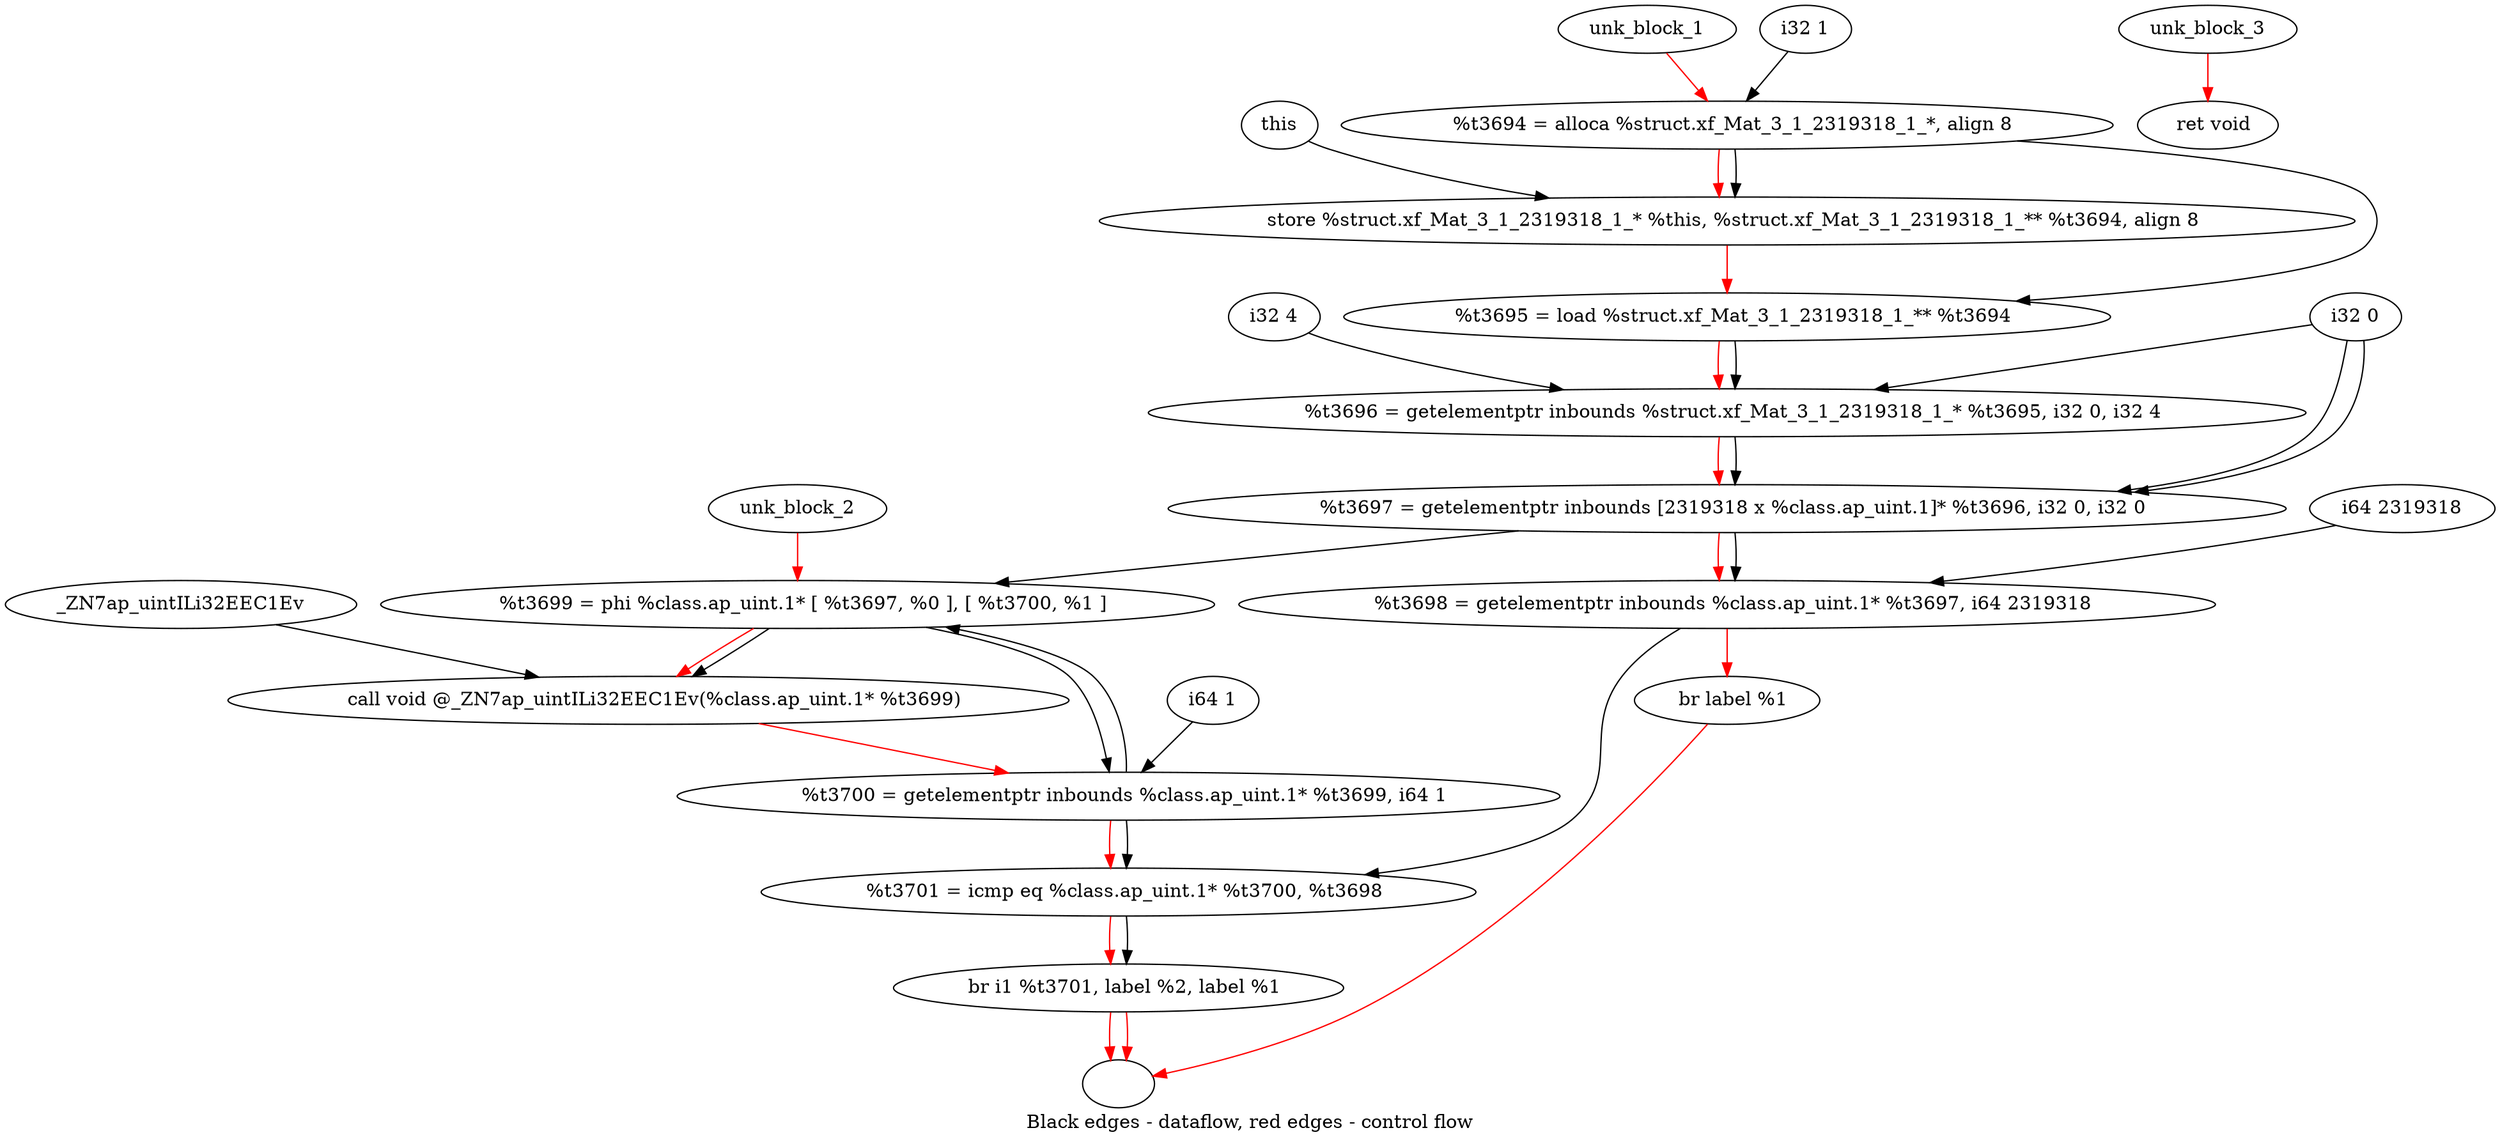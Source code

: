 digraph G {
compound=true
label="Black edges - dataflow, red edges - control flow"
"t3694" [label="  %t3694 = alloca %struct.xf_Mat_3_1_2319318_1_*, align 8"]
"_1" [label="  store %struct.xf_Mat_3_1_2319318_1_* %this, %struct.xf_Mat_3_1_2319318_1_** %t3694, align 8"]
"t3695" [label="  %t3695 = load %struct.xf_Mat_3_1_2319318_1_** %t3694"]
"t3696" [label="  %t3696 = getelementptr inbounds %struct.xf_Mat_3_1_2319318_1_* %t3695, i32 0, i32 4"]
"t3697" [label="  %t3697 = getelementptr inbounds [2319318 x %class.ap_uint.1]* %t3696, i32 0, i32 0"]
"t3698" [label="  %t3698 = getelementptr inbounds %class.ap_uint.1* %t3697, i64 2319318"]
"_2" [label="  br label %1"]
"unk_block_1" -> "t3694"[color=red]
"i32 1" -> "t3694"
"t3694" -> "_1"[color=red weight=2]
"this" -> "_1"
"t3694" -> "_1"
"_1" -> "t3695"[color=red weight=2]
"t3694" -> "t3695"
"t3695" -> "t3696"[color=red weight=2]
"t3695" -> "t3696"
"i32 0" -> "t3696"
"i32 4" -> "t3696"
"t3696" -> "t3697"[color=red weight=2]
"t3696" -> "t3697"
"i32 0" -> "t3697"
"i32 0" -> "t3697"
"t3697" -> "t3698"[color=red weight=2]
"t3697" -> "t3698"
"i64 2319318" -> "t3698"
"t3698" -> "_2"[color=red weight=2]
"_2" -> ""[color=red]

"t3699" [label="  %t3699 = phi %class.ap_uint.1* [ %t3697, %0 ], [ %t3700, %1 ]"]
"_3" [label="  call void @_ZN7ap_uintILi32EEC1Ev(%class.ap_uint.1* %t3699)"]
"t3700" [label="  %t3700 = getelementptr inbounds %class.ap_uint.1* %t3699, i64 1"]
"t3701" [label="  %t3701 = icmp eq %class.ap_uint.1* %t3700, %t3698"]
"_4" [label="  br i1 %t3701, label %2, label %1"]
"unk_block_2" -> "t3699"[color=red]
"t3697" -> "t3699"
"t3700" -> "t3699"
"t3699" -> "_3"[color=red weight=2]
"t3699" -> "_3"
"_ZN7ap_uintILi32EEC1Ev" -> "_3"
"_3" -> "t3700"[color=red weight=2]
"t3699" -> "t3700"
"i64 1" -> "t3700"
"t3700" -> "t3701"[color=red weight=2]
"t3700" -> "t3701"
"t3698" -> "t3701"
"t3701" -> "_4"[color=red weight=2]
"t3701" -> "_4"
"_4" -> ""[color=red]
"_4" -> ""[color=red]

"_5" [label="  ret void"]
"unk_block_3" -> "_5"[color=red]

}
